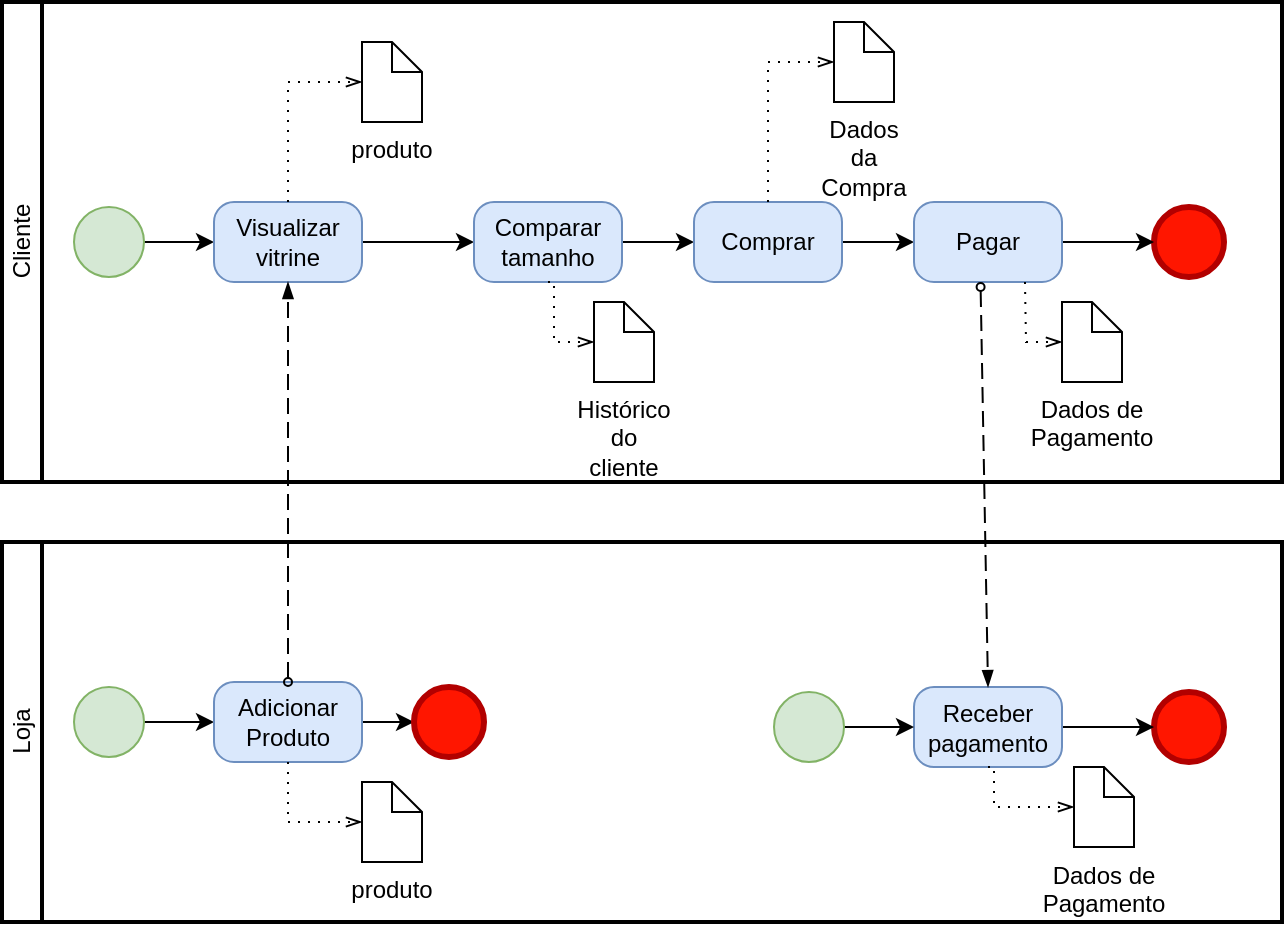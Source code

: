 <mxfile version="20.3.6" type="device"><diagram id="XFPrbLGWzgtfQSseiIVc" name="Página-1"><mxGraphModel dx="948" dy="505" grid="1" gridSize="10" guides="1" tooltips="1" connect="1" arrows="1" fold="1" page="1" pageScale="1" pageWidth="827" pageHeight="1169" math="0" shadow="0"><root><mxCell id="0"/><mxCell id="1" parent="0"/><mxCell id="hwZN_uMKNIK3K9GweHRc-1" value="Cliente" style="swimlane;html=1;startSize=20;fontStyle=0;collapsible=0;horizontal=0;swimlaneLine=1;swimlaneFillColor=#ffffff;strokeWidth=2;" vertex="1" parent="1"><mxGeometry x="94" y="20" width="640" height="240" as="geometry"/></mxCell><mxCell id="hwZN_uMKNIK3K9GweHRc-12" value="" style="edgeStyle=orthogonalEdgeStyle;rounded=0;orthogonalLoop=1;jettySize=auto;html=1;" edge="1" parent="hwZN_uMKNIK3K9GweHRc-1" source="hwZN_uMKNIK3K9GweHRc-6" target="hwZN_uMKNIK3K9GweHRc-8"><mxGeometry relative="1" as="geometry"/></mxCell><mxCell id="hwZN_uMKNIK3K9GweHRc-6" value="" style="points=[[0.145,0.145,0],[0.5,0,0],[0.855,0.145,0],[1,0.5,0],[0.855,0.855,0],[0.5,1,0],[0.145,0.855,0],[0,0.5,0]];shape=mxgraph.bpmn.event;html=1;verticalLabelPosition=bottom;labelBackgroundColor=#ffffff;verticalAlign=top;align=center;perimeter=ellipsePerimeter;outlineConnect=0;aspect=fixed;outline=standard;symbol=general;fillColor=#d5e8d4;strokeColor=#82b366;" vertex="1" parent="hwZN_uMKNIK3K9GweHRc-1"><mxGeometry x="36" y="102.5" width="35" height="35" as="geometry"/></mxCell><mxCell id="hwZN_uMKNIK3K9GweHRc-7" value="" style="points=[[0.145,0.145,0],[0.5,0,0],[0.855,0.145,0],[1,0.5,0],[0.855,0.855,0],[0.5,1,0],[0.145,0.855,0],[0,0.5,0]];shape=mxgraph.bpmn.event;html=1;verticalLabelPosition=bottom;labelBackgroundColor=#ffffff;verticalAlign=top;align=center;perimeter=ellipsePerimeter;outlineConnect=0;aspect=fixed;outline=end;symbol=terminate2;fillColor=#FF1600;fontColor=#ffffff;strokeColor=#B20000;" vertex="1" parent="hwZN_uMKNIK3K9GweHRc-1"><mxGeometry x="576" y="102.5" width="35" height="35" as="geometry"/></mxCell><mxCell id="hwZN_uMKNIK3K9GweHRc-13" value="" style="edgeStyle=orthogonalEdgeStyle;rounded=0;orthogonalLoop=1;jettySize=auto;html=1;" edge="1" parent="hwZN_uMKNIK3K9GweHRc-1" source="hwZN_uMKNIK3K9GweHRc-8" target="hwZN_uMKNIK3K9GweHRc-9"><mxGeometry relative="1" as="geometry"/></mxCell><mxCell id="hwZN_uMKNIK3K9GweHRc-8" value="Visualizar vitrine" style="points=[[0.25,0,0],[0.5,0,0],[0.75,0,0],[1,0.25,0],[1,0.5,0],[1,0.75,0],[0.75,1,0],[0.5,1,0],[0.25,1,0],[0,0.75,0],[0,0.5,0],[0,0.25,0]];shape=mxgraph.bpmn.task;whiteSpace=wrap;rectStyle=rounded;size=10;taskMarker=abstract;fillColor=#dae8fc;strokeColor=#6c8ebf;" vertex="1" parent="hwZN_uMKNIK3K9GweHRc-1"><mxGeometry x="106" y="100" width="74" height="40" as="geometry"/></mxCell><mxCell id="hwZN_uMKNIK3K9GweHRc-14" value="" style="edgeStyle=orthogonalEdgeStyle;rounded=0;orthogonalLoop=1;jettySize=auto;html=1;" edge="1" parent="hwZN_uMKNIK3K9GweHRc-1" source="hwZN_uMKNIK3K9GweHRc-9" target="hwZN_uMKNIK3K9GweHRc-10"><mxGeometry relative="1" as="geometry"/></mxCell><mxCell id="hwZN_uMKNIK3K9GweHRc-9" value="Comparar tamanho" style="points=[[0.25,0,0],[0.5,0,0],[0.75,0,0],[1,0.25,0],[1,0.5,0],[1,0.75,0],[0.75,1,0],[0.5,1,0],[0.25,1,0],[0,0.75,0],[0,0.5,0],[0,0.25,0]];shape=mxgraph.bpmn.task;whiteSpace=wrap;rectStyle=rounded;size=10;taskMarker=abstract;fillColor=#dae8fc;strokeColor=#6c8ebf;" vertex="1" parent="hwZN_uMKNIK3K9GweHRc-1"><mxGeometry x="236" y="100" width="74" height="40" as="geometry"/></mxCell><mxCell id="hwZN_uMKNIK3K9GweHRc-15" value="" style="edgeStyle=orthogonalEdgeStyle;rounded=0;orthogonalLoop=1;jettySize=auto;html=1;" edge="1" parent="hwZN_uMKNIK3K9GweHRc-1" source="hwZN_uMKNIK3K9GweHRc-10" target="hwZN_uMKNIK3K9GweHRc-11"><mxGeometry relative="1" as="geometry"/></mxCell><mxCell id="hwZN_uMKNIK3K9GweHRc-10" value="Comprar" style="points=[[0.25,0,0],[0.5,0,0],[0.75,0,0],[1,0.25,0],[1,0.5,0],[1,0.75,0],[0.75,1,0],[0.5,1,0],[0.25,1,0],[0,0.75,0],[0,0.5,0],[0,0.25,0]];shape=mxgraph.bpmn.task;whiteSpace=wrap;rectStyle=rounded;size=10;taskMarker=abstract;fillColor=#dae8fc;strokeColor=#6c8ebf;" vertex="1" parent="hwZN_uMKNIK3K9GweHRc-1"><mxGeometry x="346" y="100" width="74" height="40" as="geometry"/></mxCell><mxCell id="hwZN_uMKNIK3K9GweHRc-16" value="" style="edgeStyle=orthogonalEdgeStyle;rounded=0;orthogonalLoop=1;jettySize=auto;html=1;" edge="1" parent="hwZN_uMKNIK3K9GweHRc-1" source="hwZN_uMKNIK3K9GweHRc-11" target="hwZN_uMKNIK3K9GweHRc-7"><mxGeometry relative="1" as="geometry"/></mxCell><mxCell id="hwZN_uMKNIK3K9GweHRc-11" value="Pagar" style="points=[[0.25,0,0],[0.5,0,0],[0.75,0,0],[1,0.25,0],[1,0.5,0],[1,0.75,0],[0.75,1,0],[0.5,1,0],[0.25,1,0],[0,0.75,0],[0,0.5,0],[0,0.25,0]];shape=mxgraph.bpmn.task;whiteSpace=wrap;rectStyle=rounded;size=10;taskMarker=abstract;fillColor=#dae8fc;strokeColor=#6c8ebf;" vertex="1" parent="hwZN_uMKNIK3K9GweHRc-1"><mxGeometry x="456" y="100" width="74" height="40" as="geometry"/></mxCell><mxCell id="hwZN_uMKNIK3K9GweHRc-32" value="produto" style="shape=mxgraph.bpmn.data;labelPosition=center;verticalLabelPosition=bottom;align=center;verticalAlign=top;whiteSpace=wrap;size=15;html=1;" vertex="1" parent="hwZN_uMKNIK3K9GweHRc-1"><mxGeometry x="180" y="20" width="30" height="40" as="geometry"/></mxCell><mxCell id="hwZN_uMKNIK3K9GweHRc-33" value="Histórico do cliente" style="shape=mxgraph.bpmn.data;labelPosition=center;verticalLabelPosition=bottom;align=center;verticalAlign=top;whiteSpace=wrap;size=15;html=1;" vertex="1" parent="hwZN_uMKNIK3K9GweHRc-1"><mxGeometry x="296" y="150" width="30" height="40" as="geometry"/></mxCell><mxCell id="hwZN_uMKNIK3K9GweHRc-34" value="" style="edgeStyle=elbowEdgeStyle;fontSize=12;html=1;endFill=0;startFill=0;endSize=6;startSize=6;dashed=1;dashPattern=1 4;endArrow=openThin;startArrow=none;rounded=0;exitX=0.5;exitY=1;exitDx=0;exitDy=0;exitPerimeter=0;entryX=0;entryY=0.5;entryDx=0;entryDy=0;entryPerimeter=0;" edge="1" parent="hwZN_uMKNIK3K9GweHRc-1" source="hwZN_uMKNIK3K9GweHRc-9" target="hwZN_uMKNIK3K9GweHRc-33"><mxGeometry width="160" relative="1" as="geometry"><mxPoint x="153" y="80" as="sourcePoint"/><mxPoint x="186" y="40" as="targetPoint"/><Array as="points"><mxPoint x="276" y="140"/></Array></mxGeometry></mxCell><mxCell id="hwZN_uMKNIK3K9GweHRc-35" value="Dados da Compra" style="shape=mxgraph.bpmn.data;labelPosition=center;verticalLabelPosition=bottom;align=center;verticalAlign=top;whiteSpace=wrap;size=15;html=1;" vertex="1" parent="hwZN_uMKNIK3K9GweHRc-1"><mxGeometry x="416" y="10" width="30" height="40" as="geometry"/></mxCell><mxCell id="hwZN_uMKNIK3K9GweHRc-31" value="" style="edgeStyle=elbowEdgeStyle;fontSize=12;html=1;endFill=0;startFill=0;endSize=6;startSize=6;dashed=1;dashPattern=1 4;endArrow=openThin;startArrow=none;rounded=0;exitX=0.5;exitY=0;exitDx=0;exitDy=0;exitPerimeter=0;entryX=0;entryY=0.5;entryDx=0;entryDy=0;entryPerimeter=0;" edge="1" parent="hwZN_uMKNIK3K9GweHRc-1" source="hwZN_uMKNIK3K9GweHRc-8" target="hwZN_uMKNIK3K9GweHRc-32"><mxGeometry width="160" relative="1" as="geometry"><mxPoint x="216" y="280" as="sourcePoint"/><mxPoint x="176" y="60" as="targetPoint"/><Array as="points"><mxPoint x="143" y="80"/></Array></mxGeometry></mxCell><mxCell id="hwZN_uMKNIK3K9GweHRc-37" style="edgeStyle=orthogonalEdgeStyle;rounded=0;orthogonalLoop=1;jettySize=auto;html=1;exitX=0.5;exitY=1;exitDx=0;exitDy=0;exitPerimeter=0;" edge="1" parent="hwZN_uMKNIK3K9GweHRc-1" source="hwZN_uMKNIK3K9GweHRc-35" target="hwZN_uMKNIK3K9GweHRc-35"><mxGeometry relative="1" as="geometry"/></mxCell><mxCell id="hwZN_uMKNIK3K9GweHRc-38" value="" style="edgeStyle=elbowEdgeStyle;fontSize=12;html=1;endFill=0;startFill=0;endSize=6;startSize=6;dashed=1;dashPattern=1 4;endArrow=openThin;startArrow=none;rounded=0;exitX=0.5;exitY=0;exitDx=0;exitDy=0;exitPerimeter=0;entryX=0;entryY=0.5;entryDx=0;entryDy=0;entryPerimeter=0;" edge="1" parent="hwZN_uMKNIK3K9GweHRc-1" source="hwZN_uMKNIK3K9GweHRc-10" target="hwZN_uMKNIK3K9GweHRc-35"><mxGeometry width="160" relative="1" as="geometry"><mxPoint x="153" y="110" as="sourcePoint"/><mxPoint x="190" y="50" as="targetPoint"/><Array as="points"><mxPoint x="383" y="80"/></Array></mxGeometry></mxCell><mxCell id="hwZN_uMKNIK3K9GweHRc-39" value="Dados de Pagamento" style="shape=mxgraph.bpmn.data;labelPosition=center;verticalLabelPosition=bottom;align=center;verticalAlign=top;whiteSpace=wrap;size=15;html=1;" vertex="1" parent="hwZN_uMKNIK3K9GweHRc-1"><mxGeometry x="530" y="150" width="30" height="40" as="geometry"/></mxCell><mxCell id="hwZN_uMKNIK3K9GweHRc-40" value="" style="edgeStyle=elbowEdgeStyle;fontSize=12;html=1;endFill=0;startFill=0;endSize=6;startSize=6;dashed=1;dashPattern=1 4;endArrow=openThin;startArrow=none;rounded=0;exitX=0.75;exitY=1;exitDx=0;exitDy=0;exitPerimeter=0;entryX=0;entryY=0.5;entryDx=0;entryDy=0;entryPerimeter=0;" edge="1" parent="hwZN_uMKNIK3K9GweHRc-1" source="hwZN_uMKNIK3K9GweHRc-11" target="hwZN_uMKNIK3K9GweHRc-39"><mxGeometry width="160" relative="1" as="geometry"><mxPoint x="393" y="110" as="sourcePoint"/><mxPoint x="426" y="40" as="targetPoint"/><Array as="points"><mxPoint x="512" y="160"/></Array></mxGeometry></mxCell><mxCell id="hwZN_uMKNIK3K9GweHRc-3" value="Loja" style="swimlane;html=1;startSize=20;fontStyle=0;collapsible=0;horizontal=0;swimlaneLine=1;swimlaneFillColor=#ffffff;strokeWidth=2;" vertex="1" parent="1"><mxGeometry x="94" y="290" width="640" height="190" as="geometry"/></mxCell><mxCell id="hwZN_uMKNIK3K9GweHRc-24" value="" style="edgeStyle=orthogonalEdgeStyle;rounded=0;orthogonalLoop=1;jettySize=auto;html=1;" edge="1" parent="hwZN_uMKNIK3K9GweHRc-3" source="hwZN_uMKNIK3K9GweHRc-17" target="hwZN_uMKNIK3K9GweHRc-19"><mxGeometry relative="1" as="geometry"/></mxCell><mxCell id="hwZN_uMKNIK3K9GweHRc-17" value="" style="points=[[0.145,0.145,0],[0.5,0,0],[0.855,0.145,0],[1,0.5,0],[0.855,0.855,0],[0.5,1,0],[0.145,0.855,0],[0,0.5,0]];shape=mxgraph.bpmn.event;html=1;verticalLabelPosition=bottom;labelBackgroundColor=#ffffff;verticalAlign=top;align=center;perimeter=ellipsePerimeter;outlineConnect=0;aspect=fixed;outline=standard;symbol=general;fillColor=#d5e8d4;strokeColor=#82b366;" vertex="1" parent="hwZN_uMKNIK3K9GweHRc-3"><mxGeometry x="36" y="72.5" width="35" height="35" as="geometry"/></mxCell><mxCell id="hwZN_uMKNIK3K9GweHRc-18" value="" style="points=[[0.145,0.145,0],[0.5,0,0],[0.855,0.145,0],[1,0.5,0],[0.855,0.855,0],[0.5,1,0],[0.145,0.855,0],[0,0.5,0]];shape=mxgraph.bpmn.event;html=1;verticalLabelPosition=bottom;labelBackgroundColor=#ffffff;verticalAlign=top;align=center;perimeter=ellipsePerimeter;outlineConnect=0;aspect=fixed;outline=end;symbol=terminate2;fillColor=#FF1600;fontColor=#ffffff;strokeColor=#B20000;" vertex="1" parent="hwZN_uMKNIK3K9GweHRc-3"><mxGeometry x="576" y="75" width="35" height="35" as="geometry"/></mxCell><mxCell id="hwZN_uMKNIK3K9GweHRc-28" value="" style="edgeStyle=orthogonalEdgeStyle;rounded=0;orthogonalLoop=1;jettySize=auto;html=1;" edge="1" parent="hwZN_uMKNIK3K9GweHRc-3" source="hwZN_uMKNIK3K9GweHRc-19" target="hwZN_uMKNIK3K9GweHRc-27"><mxGeometry relative="1" as="geometry"/></mxCell><mxCell id="hwZN_uMKNIK3K9GweHRc-19" value="Adicionar Produto" style="points=[[0.25,0,0],[0.5,0,0],[0.75,0,0],[1,0.25,0],[1,0.5,0],[1,0.75,0],[0.75,1,0],[0.5,1,0],[0.25,1,0],[0,0.75,0],[0,0.5,0],[0,0.25,0]];shape=mxgraph.bpmn.task;whiteSpace=wrap;rectStyle=rounded;size=10;taskMarker=abstract;fillColor=#dae8fc;strokeColor=#6c8ebf;" vertex="1" parent="hwZN_uMKNIK3K9GweHRc-3"><mxGeometry x="106" y="70" width="74" height="40" as="geometry"/></mxCell><mxCell id="hwZN_uMKNIK3K9GweHRc-23" value="" style="edgeStyle=orthogonalEdgeStyle;rounded=0;orthogonalLoop=1;jettySize=auto;html=1;" edge="1" parent="hwZN_uMKNIK3K9GweHRc-3" source="hwZN_uMKNIK3K9GweHRc-20" target="hwZN_uMKNIK3K9GweHRc-18"><mxGeometry relative="1" as="geometry"/></mxCell><mxCell id="hwZN_uMKNIK3K9GweHRc-20" value="Receber pagamento" style="points=[[0.25,0,0],[0.5,0,0],[0.75,0,0],[1,0.25,0],[1,0.5,0],[1,0.75,0],[0.75,1,0],[0.5,1,0],[0.25,1,0],[0,0.75,0],[0,0.5,0],[0,0.25,0]];shape=mxgraph.bpmn.task;whiteSpace=wrap;rectStyle=rounded;size=10;taskMarker=abstract;fillColor=#dae8fc;strokeColor=#6c8ebf;" vertex="1" parent="hwZN_uMKNIK3K9GweHRc-3"><mxGeometry x="456" y="72.5" width="74" height="40" as="geometry"/></mxCell><mxCell id="hwZN_uMKNIK3K9GweHRc-29" value="" style="edgeStyle=orthogonalEdgeStyle;rounded=0;orthogonalLoop=1;jettySize=auto;html=1;" edge="1" parent="hwZN_uMKNIK3K9GweHRc-3" source="hwZN_uMKNIK3K9GweHRc-26" target="hwZN_uMKNIK3K9GweHRc-20"><mxGeometry relative="1" as="geometry"/></mxCell><mxCell id="hwZN_uMKNIK3K9GweHRc-26" value="" style="points=[[0.145,0.145,0],[0.5,0,0],[0.855,0.145,0],[1,0.5,0],[0.855,0.855,0],[0.5,1,0],[0.145,0.855,0],[0,0.5,0]];shape=mxgraph.bpmn.event;html=1;verticalLabelPosition=bottom;labelBackgroundColor=#ffffff;verticalAlign=top;align=center;perimeter=ellipsePerimeter;outlineConnect=0;aspect=fixed;outline=standard;symbol=general;fillColor=#d5e8d4;strokeColor=#82b366;" vertex="1" parent="hwZN_uMKNIK3K9GweHRc-3"><mxGeometry x="386" y="75" width="35" height="35" as="geometry"/></mxCell><mxCell id="hwZN_uMKNIK3K9GweHRc-27" value="" style="points=[[0.145,0.145,0],[0.5,0,0],[0.855,0.145,0],[1,0.5,0],[0.855,0.855,0],[0.5,1,0],[0.145,0.855,0],[0,0.5,0]];shape=mxgraph.bpmn.event;html=1;verticalLabelPosition=bottom;labelBackgroundColor=#ffffff;verticalAlign=top;align=center;perimeter=ellipsePerimeter;outlineConnect=0;aspect=fixed;outline=end;symbol=terminate2;fillColor=#FF1600;fontColor=#ffffff;strokeColor=#B20000;" vertex="1" parent="hwZN_uMKNIK3K9GweHRc-3"><mxGeometry x="206" y="72.5" width="35" height="35" as="geometry"/></mxCell><mxCell id="hwZN_uMKNIK3K9GweHRc-41" value="produto" style="shape=mxgraph.bpmn.data;labelPosition=center;verticalLabelPosition=bottom;align=center;verticalAlign=top;whiteSpace=wrap;size=15;html=1;" vertex="1" parent="hwZN_uMKNIK3K9GweHRc-3"><mxGeometry x="180" y="120" width="30" height="40" as="geometry"/></mxCell><mxCell id="hwZN_uMKNIK3K9GweHRc-42" value="" style="edgeStyle=elbowEdgeStyle;fontSize=12;html=1;endFill=0;startFill=0;endSize=6;startSize=6;dashed=1;dashPattern=1 4;endArrow=openThin;startArrow=none;rounded=0;exitX=0.5;exitY=1;exitDx=0;exitDy=0;exitPerimeter=0;entryX=0;entryY=0.5;entryDx=0;entryDy=0;entryPerimeter=0;" edge="1" parent="hwZN_uMKNIK3K9GweHRc-3" source="hwZN_uMKNIK3K9GweHRc-19" target="hwZN_uMKNIK3K9GweHRc-41"><mxGeometry width="160" relative="1" as="geometry"><mxPoint x="153" y="-150" as="sourcePoint"/><mxPoint x="190" y="-210" as="targetPoint"/><Array as="points"><mxPoint x="143" y="130"/></Array></mxGeometry></mxCell><mxCell id="hwZN_uMKNIK3K9GweHRc-43" value="Dados de Pagamento" style="shape=mxgraph.bpmn.data;labelPosition=center;verticalLabelPosition=bottom;align=center;verticalAlign=top;whiteSpace=wrap;size=15;html=1;" vertex="1" parent="hwZN_uMKNIK3K9GweHRc-3"><mxGeometry x="536" y="112.5" width="30" height="40" as="geometry"/></mxCell><mxCell id="hwZN_uMKNIK3K9GweHRc-44" value="" style="edgeStyle=elbowEdgeStyle;fontSize=12;html=1;endFill=0;startFill=0;endSize=6;startSize=6;dashed=1;dashPattern=1 4;endArrow=openThin;startArrow=none;rounded=0;exitX=0.5;exitY=1;exitDx=0;exitDy=0;exitPerimeter=0;entryX=0;entryY=0.5;entryDx=0;entryDy=0;entryPerimeter=0;" edge="1" parent="hwZN_uMKNIK3K9GweHRc-3" source="hwZN_uMKNIK3K9GweHRc-20" target="hwZN_uMKNIK3K9GweHRc-43"><mxGeometry width="160" relative="1" as="geometry"><mxPoint x="521.5" y="-120" as="sourcePoint"/><mxPoint x="540" y="-90" as="targetPoint"/><Array as="points"><mxPoint x="496" y="130"/></Array></mxGeometry></mxCell><mxCell id="hwZN_uMKNIK3K9GweHRc-22" value="" style="dashed=1;dashPattern=8 4;endArrow=blockThin;endFill=1;startArrow=oval;startFill=0;endSize=6;startSize=4;rounded=0;exitX=0.45;exitY=1.063;exitDx=0;exitDy=0;exitPerimeter=0;entryX=0.5;entryY=0;entryDx=0;entryDy=0;entryPerimeter=0;" edge="1" parent="1" source="hwZN_uMKNIK3K9GweHRc-11" target="hwZN_uMKNIK3K9GweHRc-20"><mxGeometry width="160" relative="1" as="geometry"><mxPoint x="310" y="380" as="sourcePoint"/><mxPoint x="470" y="380" as="targetPoint"/></mxGeometry></mxCell><mxCell id="hwZN_uMKNIK3K9GweHRc-30" value="" style="dashed=1;dashPattern=8 4;endArrow=blockThin;endFill=1;startArrow=oval;startFill=0;endSize=6;startSize=4;rounded=0;exitX=0.5;exitY=0;exitDx=0;exitDy=0;exitPerimeter=0;entryX=0.5;entryY=1;entryDx=0;entryDy=0;entryPerimeter=0;" edge="1" parent="1" source="hwZN_uMKNIK3K9GweHRc-19" target="hwZN_uMKNIK3K9GweHRc-8"><mxGeometry width="160" relative="1" as="geometry"><mxPoint x="310" y="300" as="sourcePoint"/><mxPoint x="470" y="300" as="targetPoint"/></mxGeometry></mxCell></root></mxGraphModel></diagram></mxfile>